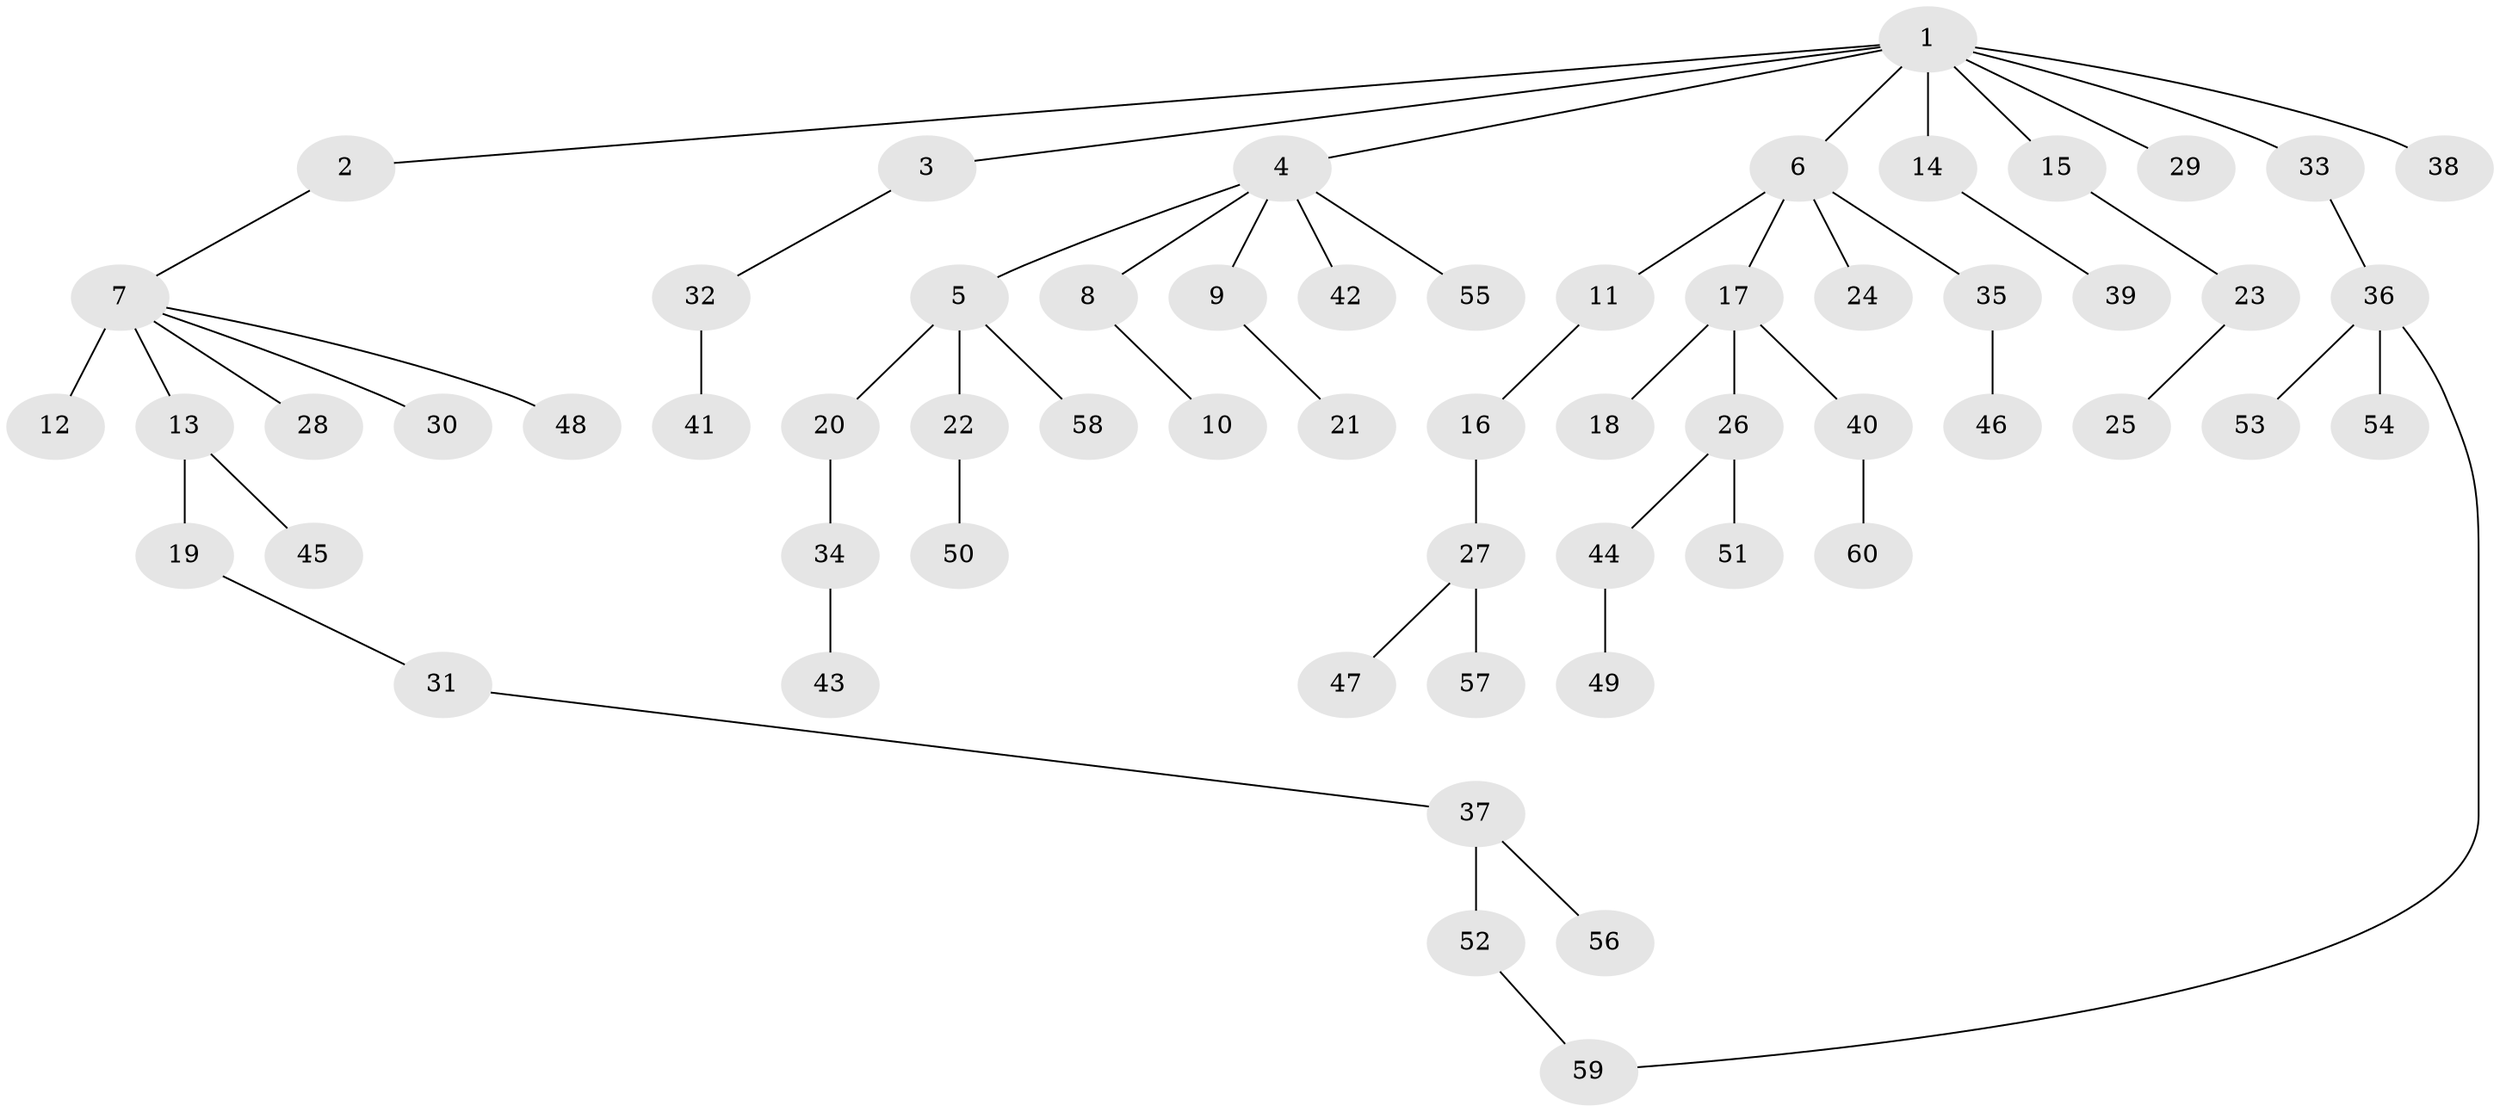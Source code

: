 // original degree distribution, {7: 0.025423728813559324, 3: 0.15254237288135594, 5: 0.025423728813559324, 6: 0.01694915254237288, 2: 0.2542372881355932, 1: 0.4915254237288136, 4: 0.03389830508474576}
// Generated by graph-tools (version 1.1) at 2025/34/03/09/25 02:34:05]
// undirected, 60 vertices, 60 edges
graph export_dot {
graph [start="1"]
  node [color=gray90,style=filled];
  1;
  2;
  3;
  4;
  5;
  6;
  7;
  8;
  9;
  10;
  11;
  12;
  13;
  14;
  15;
  16;
  17;
  18;
  19;
  20;
  21;
  22;
  23;
  24;
  25;
  26;
  27;
  28;
  29;
  30;
  31;
  32;
  33;
  34;
  35;
  36;
  37;
  38;
  39;
  40;
  41;
  42;
  43;
  44;
  45;
  46;
  47;
  48;
  49;
  50;
  51;
  52;
  53;
  54;
  55;
  56;
  57;
  58;
  59;
  60;
  1 -- 2 [weight=1.0];
  1 -- 3 [weight=1.0];
  1 -- 4 [weight=1.0];
  1 -- 6 [weight=1.0];
  1 -- 14 [weight=1.0];
  1 -- 15 [weight=1.0];
  1 -- 29 [weight=1.0];
  1 -- 33 [weight=1.0];
  1 -- 38 [weight=1.0];
  2 -- 7 [weight=1.0];
  3 -- 32 [weight=1.0];
  4 -- 5 [weight=1.0];
  4 -- 8 [weight=1.0];
  4 -- 9 [weight=1.0];
  4 -- 42 [weight=1.0];
  4 -- 55 [weight=1.0];
  5 -- 20 [weight=1.0];
  5 -- 22 [weight=1.0];
  5 -- 58 [weight=1.0];
  6 -- 11 [weight=1.0];
  6 -- 17 [weight=1.0];
  6 -- 24 [weight=1.0];
  6 -- 35 [weight=1.0];
  7 -- 12 [weight=5.0];
  7 -- 13 [weight=1.0];
  7 -- 28 [weight=1.0];
  7 -- 30 [weight=1.0];
  7 -- 48 [weight=1.0];
  8 -- 10 [weight=1.0];
  9 -- 21 [weight=1.0];
  11 -- 16 [weight=1.0];
  13 -- 19 [weight=1.0];
  13 -- 45 [weight=1.0];
  14 -- 39 [weight=1.0];
  15 -- 23 [weight=1.0];
  16 -- 27 [weight=1.0];
  17 -- 18 [weight=3.0];
  17 -- 26 [weight=1.0];
  17 -- 40 [weight=1.0];
  19 -- 31 [weight=1.0];
  20 -- 34 [weight=2.0];
  22 -- 50 [weight=1.0];
  23 -- 25 [weight=1.0];
  26 -- 44 [weight=1.0];
  26 -- 51 [weight=2.0];
  27 -- 47 [weight=1.0];
  27 -- 57 [weight=1.0];
  31 -- 37 [weight=1.0];
  32 -- 41 [weight=2.0];
  33 -- 36 [weight=1.0];
  34 -- 43 [weight=1.0];
  35 -- 46 [weight=2.0];
  36 -- 53 [weight=1.0];
  36 -- 54 [weight=1.0];
  36 -- 59 [weight=1.0];
  37 -- 52 [weight=1.0];
  37 -- 56 [weight=1.0];
  40 -- 60 [weight=1.0];
  44 -- 49 [weight=1.0];
  52 -- 59 [weight=1.0];
}
